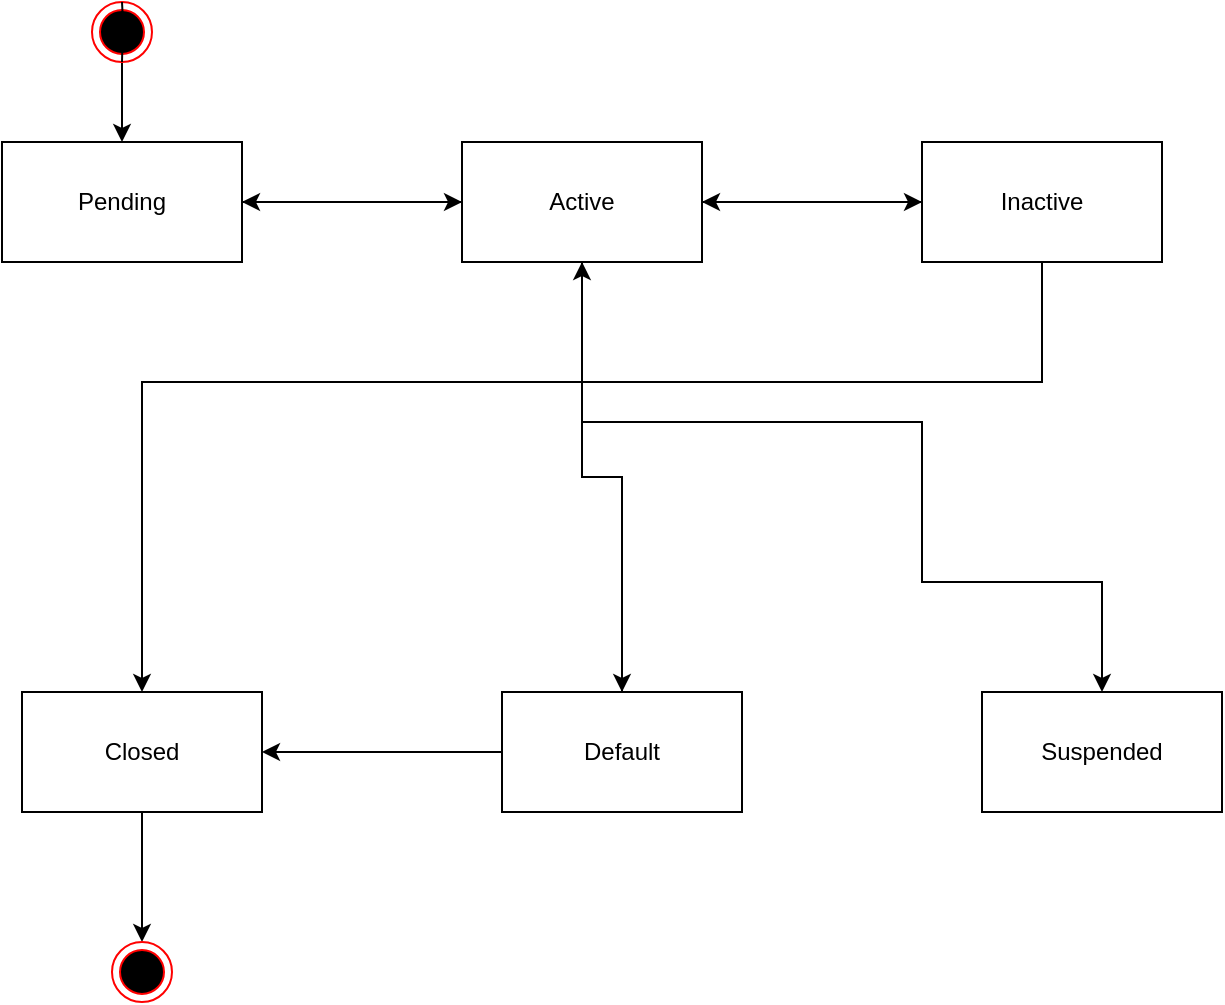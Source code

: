 <mxfile version="20.2.8" type="github">
  <diagram id="oc-jUGZAYGa1-tKlhP68" name="Page-1">
    <mxGraphModel dx="693" dy="842" grid="1" gridSize="10" guides="1" tooltips="1" connect="1" arrows="1" fold="1" page="1" pageScale="1" pageWidth="827" pageHeight="1169" math="0" shadow="0">
      <root>
        <mxCell id="0" />
        <mxCell id="1" parent="0" />
        <mxCell id="harxuGrm4AztC1KKtY4f-13" style="edgeStyle=orthogonalEdgeStyle;rounded=0;orthogonalLoop=1;jettySize=auto;html=1;entryX=0;entryY=0.5;entryDx=0;entryDy=0;" edge="1" parent="1" source="harxuGrm4AztC1KKtY4f-2" target="harxuGrm4AztC1KKtY4f-3">
          <mxGeometry relative="1" as="geometry" />
        </mxCell>
        <mxCell id="harxuGrm4AztC1KKtY4f-2" value="Pending" style="rounded=0;whiteSpace=wrap;html=1;" vertex="1" parent="1">
          <mxGeometry x="20" y="250" width="120" height="60" as="geometry" />
        </mxCell>
        <mxCell id="harxuGrm4AztC1KKtY4f-15" style="edgeStyle=orthogonalEdgeStyle;rounded=0;orthogonalLoop=1;jettySize=auto;html=1;entryX=1;entryY=0.5;entryDx=0;entryDy=0;" edge="1" parent="1" source="harxuGrm4AztC1KKtY4f-3" target="harxuGrm4AztC1KKtY4f-2">
          <mxGeometry relative="1" as="geometry" />
        </mxCell>
        <mxCell id="harxuGrm4AztC1KKtY4f-17" style="edgeStyle=orthogonalEdgeStyle;rounded=0;orthogonalLoop=1;jettySize=auto;html=1;entryX=0;entryY=0.5;entryDx=0;entryDy=0;" edge="1" parent="1" source="harxuGrm4AztC1KKtY4f-3" target="harxuGrm4AztC1KKtY4f-7">
          <mxGeometry relative="1" as="geometry" />
        </mxCell>
        <mxCell id="harxuGrm4AztC1KKtY4f-18" style="edgeStyle=orthogonalEdgeStyle;rounded=0;orthogonalLoop=1;jettySize=auto;html=1;entryX=0.5;entryY=0;entryDx=0;entryDy=0;" edge="1" parent="1" source="harxuGrm4AztC1KKtY4f-3" target="harxuGrm4AztC1KKtY4f-4">
          <mxGeometry relative="1" as="geometry">
            <mxPoint x="320.0" y="470" as="targetPoint" />
            <Array as="points">
              <mxPoint x="310" y="390" />
              <mxPoint x="480" y="390" />
              <mxPoint x="480" y="470" />
              <mxPoint x="570" y="470" />
            </Array>
          </mxGeometry>
        </mxCell>
        <mxCell id="harxuGrm4AztC1KKtY4f-19" style="edgeStyle=orthogonalEdgeStyle;rounded=0;orthogonalLoop=1;jettySize=auto;html=1;" edge="1" parent="1" source="harxuGrm4AztC1KKtY4f-3" target="harxuGrm4AztC1KKtY4f-5">
          <mxGeometry relative="1" as="geometry" />
        </mxCell>
        <mxCell id="harxuGrm4AztC1KKtY4f-3" value="Active" style="rounded=0;whiteSpace=wrap;html=1;" vertex="1" parent="1">
          <mxGeometry x="250" y="250" width="120" height="60" as="geometry" />
        </mxCell>
        <mxCell id="harxuGrm4AztC1KKtY4f-4" value="Suspended" style="rounded=0;whiteSpace=wrap;html=1;" vertex="1" parent="1">
          <mxGeometry x="510" y="525" width="120" height="60" as="geometry" />
        </mxCell>
        <mxCell id="harxuGrm4AztC1KKtY4f-20" style="edgeStyle=orthogonalEdgeStyle;rounded=0;orthogonalLoop=1;jettySize=auto;html=1;entryX=0.5;entryY=1;entryDx=0;entryDy=0;" edge="1" parent="1" source="harxuGrm4AztC1KKtY4f-5" target="harxuGrm4AztC1KKtY4f-3">
          <mxGeometry relative="1" as="geometry" />
        </mxCell>
        <mxCell id="harxuGrm4AztC1KKtY4f-21" style="edgeStyle=orthogonalEdgeStyle;rounded=0;orthogonalLoop=1;jettySize=auto;html=1;entryX=1;entryY=0.5;entryDx=0;entryDy=0;" edge="1" parent="1" source="harxuGrm4AztC1KKtY4f-5" target="harxuGrm4AztC1KKtY4f-6">
          <mxGeometry relative="1" as="geometry" />
        </mxCell>
        <mxCell id="harxuGrm4AztC1KKtY4f-5" value="Default" style="rounded=0;whiteSpace=wrap;html=1;" vertex="1" parent="1">
          <mxGeometry x="270" y="525" width="120" height="60" as="geometry" />
        </mxCell>
        <mxCell id="harxuGrm4AztC1KKtY4f-11" style="edgeStyle=orthogonalEdgeStyle;rounded=0;orthogonalLoop=1;jettySize=auto;html=1;entryX=0.5;entryY=0;entryDx=0;entryDy=0;" edge="1" parent="1" source="harxuGrm4AztC1KKtY4f-6">
          <mxGeometry relative="1" as="geometry">
            <mxPoint x="90" y="650" as="targetPoint" />
          </mxGeometry>
        </mxCell>
        <mxCell id="harxuGrm4AztC1KKtY4f-6" value="Closed" style="rounded=0;whiteSpace=wrap;html=1;" vertex="1" parent="1">
          <mxGeometry x="30" y="525" width="120" height="60" as="geometry" />
        </mxCell>
        <mxCell id="harxuGrm4AztC1KKtY4f-22" style="edgeStyle=orthogonalEdgeStyle;rounded=0;orthogonalLoop=1;jettySize=auto;html=1;entryX=1;entryY=0.5;entryDx=0;entryDy=0;" edge="1" parent="1" source="harxuGrm4AztC1KKtY4f-7" target="harxuGrm4AztC1KKtY4f-3">
          <mxGeometry relative="1" as="geometry" />
        </mxCell>
        <mxCell id="harxuGrm4AztC1KKtY4f-23" style="edgeStyle=orthogonalEdgeStyle;rounded=0;orthogonalLoop=1;jettySize=auto;html=1;entryX=0.5;entryY=0;entryDx=0;entryDy=0;" edge="1" parent="1" source="harxuGrm4AztC1KKtY4f-7" target="harxuGrm4AztC1KKtY4f-6">
          <mxGeometry relative="1" as="geometry">
            <Array as="points">
              <mxPoint x="540" y="370" />
              <mxPoint x="90" y="370" />
            </Array>
          </mxGeometry>
        </mxCell>
        <mxCell id="harxuGrm4AztC1KKtY4f-7" value="Inactive" style="rounded=0;whiteSpace=wrap;html=1;" vertex="1" parent="1">
          <mxGeometry x="480" y="250" width="120" height="60" as="geometry" />
        </mxCell>
        <mxCell id="harxuGrm4AztC1KKtY4f-12" style="edgeStyle=orthogonalEdgeStyle;rounded=0;orthogonalLoop=1;jettySize=auto;html=1;startArrow=none;" edge="1" parent="1" source="harxuGrm4AztC1KKtY4f-27" target="harxuGrm4AztC1KKtY4f-2">
          <mxGeometry relative="1" as="geometry">
            <mxPoint x="80" y="210" as="sourcePoint" />
          </mxGeometry>
        </mxCell>
        <mxCell id="harxuGrm4AztC1KKtY4f-25" value="" style="ellipse;html=1;shape=endState;fillColor=#000000;strokeColor=#ff0000;" vertex="1" parent="1">
          <mxGeometry x="75" y="650" width="30" height="30" as="geometry" />
        </mxCell>
        <mxCell id="harxuGrm4AztC1KKtY4f-27" value="" style="ellipse;html=1;shape=endState;fillColor=#000000;strokeColor=#ff0000;" vertex="1" parent="1">
          <mxGeometry x="65" y="180" width="30" height="30" as="geometry" />
        </mxCell>
        <mxCell id="harxuGrm4AztC1KKtY4f-28" value="" style="edgeStyle=orthogonalEdgeStyle;rounded=0;orthogonalLoop=1;jettySize=auto;html=1;endArrow=none;" edge="1" parent="1" target="harxuGrm4AztC1KKtY4f-27">
          <mxGeometry relative="1" as="geometry">
            <mxPoint x="80" y="210" as="sourcePoint" />
            <mxPoint x="80" y="250" as="targetPoint" />
          </mxGeometry>
        </mxCell>
      </root>
    </mxGraphModel>
  </diagram>
</mxfile>
